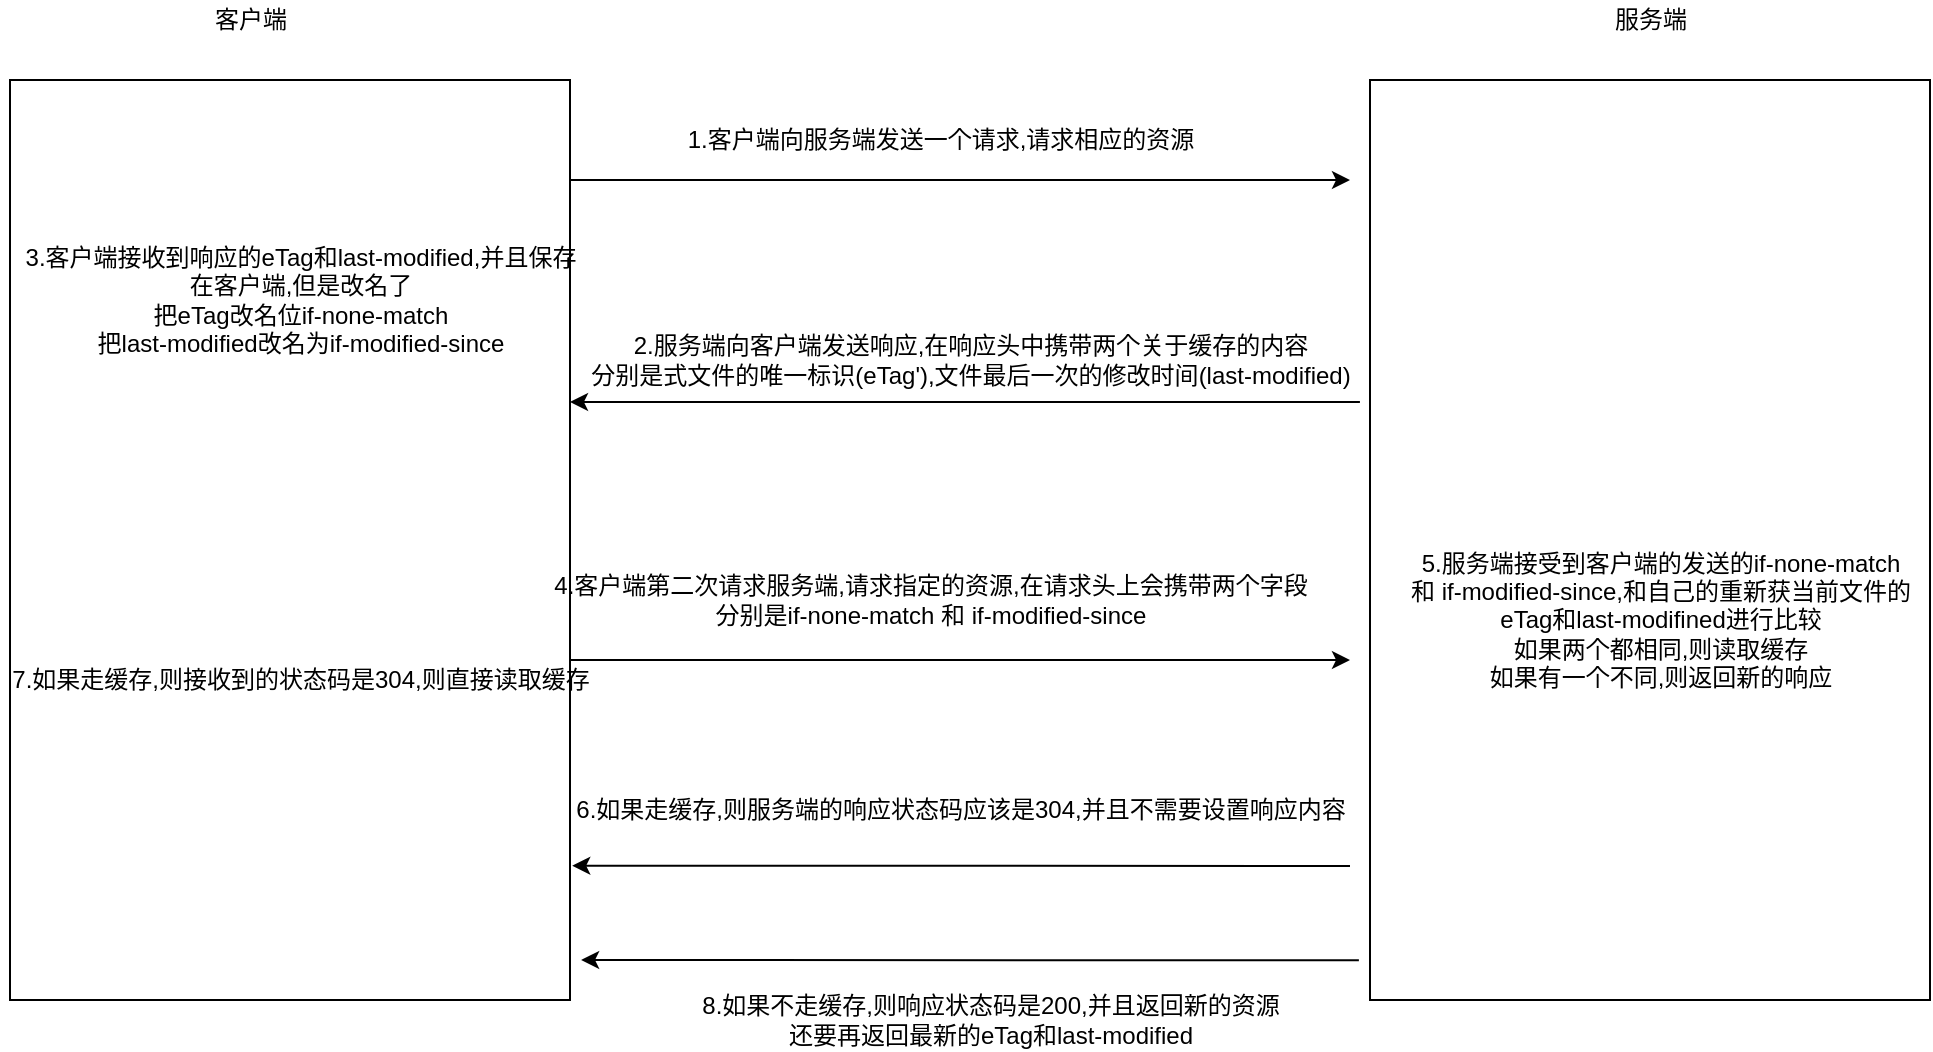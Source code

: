 <mxfile version="13.6.5">
    <diagram id="fbZJ7NHgQw5t22T3Jmpv" name="第 1 页">
        <mxGraphModel dx="976" dy="512" grid="1" gridSize="10" guides="1" tooltips="1" connect="1" arrows="1" fold="1" page="1" pageScale="1" pageWidth="827" pageHeight="1169" math="0" shadow="0">
            <root>
                <mxCell id="0"/>
                <mxCell id="1" parent="0"/>
                <mxCell id="2" value="" style="rounded=0;whiteSpace=wrap;html=1;" vertex="1" parent="1">
                    <mxGeometry x="40" y="70" width="280" height="460" as="geometry"/>
                </mxCell>
                <mxCell id="4" value="" style="rounded=0;whiteSpace=wrap;html=1;" vertex="1" parent="1">
                    <mxGeometry x="720" y="70" width="280" height="460" as="geometry"/>
                </mxCell>
                <mxCell id="5" value="客户端" style="text;html=1;align=center;verticalAlign=middle;resizable=0;points=[];autosize=1;" vertex="1" parent="1">
                    <mxGeometry x="135" y="30" width="50" height="20" as="geometry"/>
                </mxCell>
                <mxCell id="6" value="服务端" style="text;html=1;align=center;verticalAlign=middle;resizable=0;points=[];autosize=1;" vertex="1" parent="1">
                    <mxGeometry x="835" y="30" width="50" height="20" as="geometry"/>
                </mxCell>
                <mxCell id="7" value="" style="endArrow=classic;html=1;" edge="1" parent="1">
                    <mxGeometry width="50" height="50" relative="1" as="geometry">
                        <mxPoint x="320" y="120" as="sourcePoint"/>
                        <mxPoint x="710" y="120" as="targetPoint"/>
                    </mxGeometry>
                </mxCell>
                <mxCell id="8" value="1.客户端向服务端发送一个请求,请求相应的资源" style="text;html=1;align=center;verticalAlign=middle;resizable=0;points=[];autosize=1;" vertex="1" parent="1">
                    <mxGeometry x="370" y="90" width="270" height="20" as="geometry"/>
                </mxCell>
                <mxCell id="9" value="" style="endArrow=classic;html=1;exitX=-0.018;exitY=0.35;exitDx=0;exitDy=0;exitPerimeter=0;entryX=1;entryY=0.35;entryDx=0;entryDy=0;entryPerimeter=0;" edge="1" parent="1" source="4" target="2">
                    <mxGeometry width="50" height="50" relative="1" as="geometry">
                        <mxPoint x="320" y="260" as="sourcePoint"/>
                        <mxPoint x="370" y="210" as="targetPoint"/>
                    </mxGeometry>
                </mxCell>
                <mxCell id="10" value="2.服务端向客户端发送响应,在响应头中携带两个关于缓存的内容&lt;br&gt;分别是式文件的唯一标识(eTag'),文件最后一次的修改时间(last-modified)" style="text;html=1;align=center;verticalAlign=middle;resizable=0;points=[];autosize=1;" vertex="1" parent="1">
                    <mxGeometry x="320" y="195" width="400" height="30" as="geometry"/>
                </mxCell>
                <mxCell id="11" value="3.客户端接收到响应的eTag和last-modified,并且保存&lt;br&gt;在客户端,但是改名了&lt;br&gt;把eTag改名位if-none-match&lt;br&gt;把last-modified改名为if-modified-since" style="text;html=1;align=center;verticalAlign=middle;resizable=0;points=[];autosize=1;" vertex="1" parent="1">
                    <mxGeometry x="40" y="150" width="290" height="60" as="geometry"/>
                </mxCell>
                <mxCell id="12" value="" style="endArrow=classic;html=1;" edge="1" parent="1">
                    <mxGeometry width="50" height="50" relative="1" as="geometry">
                        <mxPoint x="320" y="360" as="sourcePoint"/>
                        <mxPoint x="710" y="360" as="targetPoint"/>
                    </mxGeometry>
                </mxCell>
                <mxCell id="13" value="4.客户端第二次请求服务端,请求指定的资源,在请求头上会携带两个字段&lt;br&gt;分别是if-none-match 和 if-modified-since" style="text;html=1;align=center;verticalAlign=middle;resizable=0;points=[];autosize=1;" vertex="1" parent="1">
                    <mxGeometry x="305" y="315" width="390" height="30" as="geometry"/>
                </mxCell>
                <mxCell id="14" value="5.服务端接受到客户端的发送的if-none-match&lt;br&gt;和 if-modified-since,和自己的重新获当前文件的&lt;br&gt;eTag和last-modifined进行比较&lt;br&gt;如果两个都相同,则读取缓存&lt;br&gt;如果有一个不同,则返回新的响应" style="text;html=1;align=center;verticalAlign=middle;resizable=0;points=[];autosize=1;" vertex="1" parent="1">
                    <mxGeometry x="730" y="300" width="270" height="80" as="geometry"/>
                </mxCell>
                <mxCell id="15" value="" style="endArrow=classic;html=1;entryX=1.004;entryY=0.854;entryDx=0;entryDy=0;entryPerimeter=0;" edge="1" parent="1" target="2">
                    <mxGeometry width="50" height="50" relative="1" as="geometry">
                        <mxPoint x="710" y="463" as="sourcePoint"/>
                        <mxPoint x="720" y="410" as="targetPoint"/>
                    </mxGeometry>
                </mxCell>
                <mxCell id="16" value="6.如果走缓存,则服务端的响应状态码应该是304,并且不需要设置响应内容" style="text;html=1;align=center;verticalAlign=middle;resizable=0;points=[];autosize=1;" vertex="1" parent="1">
                    <mxGeometry x="315" y="425" width="400" height="20" as="geometry"/>
                </mxCell>
                <mxCell id="17" value="7.如果走缓存,则接收到的状态码是304,则直接读取缓存" style="text;html=1;align=center;verticalAlign=middle;resizable=0;points=[];autosize=1;" vertex="1" parent="1">
                    <mxGeometry x="35" y="360" width="300" height="20" as="geometry"/>
                </mxCell>
                <mxCell id="20" value="" style="endArrow=classic;html=1;entryX=1.004;entryY=0.854;entryDx=0;entryDy=0;entryPerimeter=0;" edge="1" parent="1">
                    <mxGeometry width="50" height="50" relative="1" as="geometry">
                        <mxPoint x="714.44" y="510.16" as="sourcePoint"/>
                        <mxPoint x="325.56" y="510.0" as="targetPoint"/>
                    </mxGeometry>
                </mxCell>
                <mxCell id="21" value="8.如果不走缓存,则响应状态码是200,并且返回新的资源&lt;br&gt;还要再返回最新的eTag和last-modified" style="text;html=1;align=center;verticalAlign=middle;resizable=0;points=[];autosize=1;" vertex="1" parent="1">
                    <mxGeometry x="380" y="525" width="300" height="30" as="geometry"/>
                </mxCell>
            </root>
        </mxGraphModel>
    </diagram>
</mxfile>